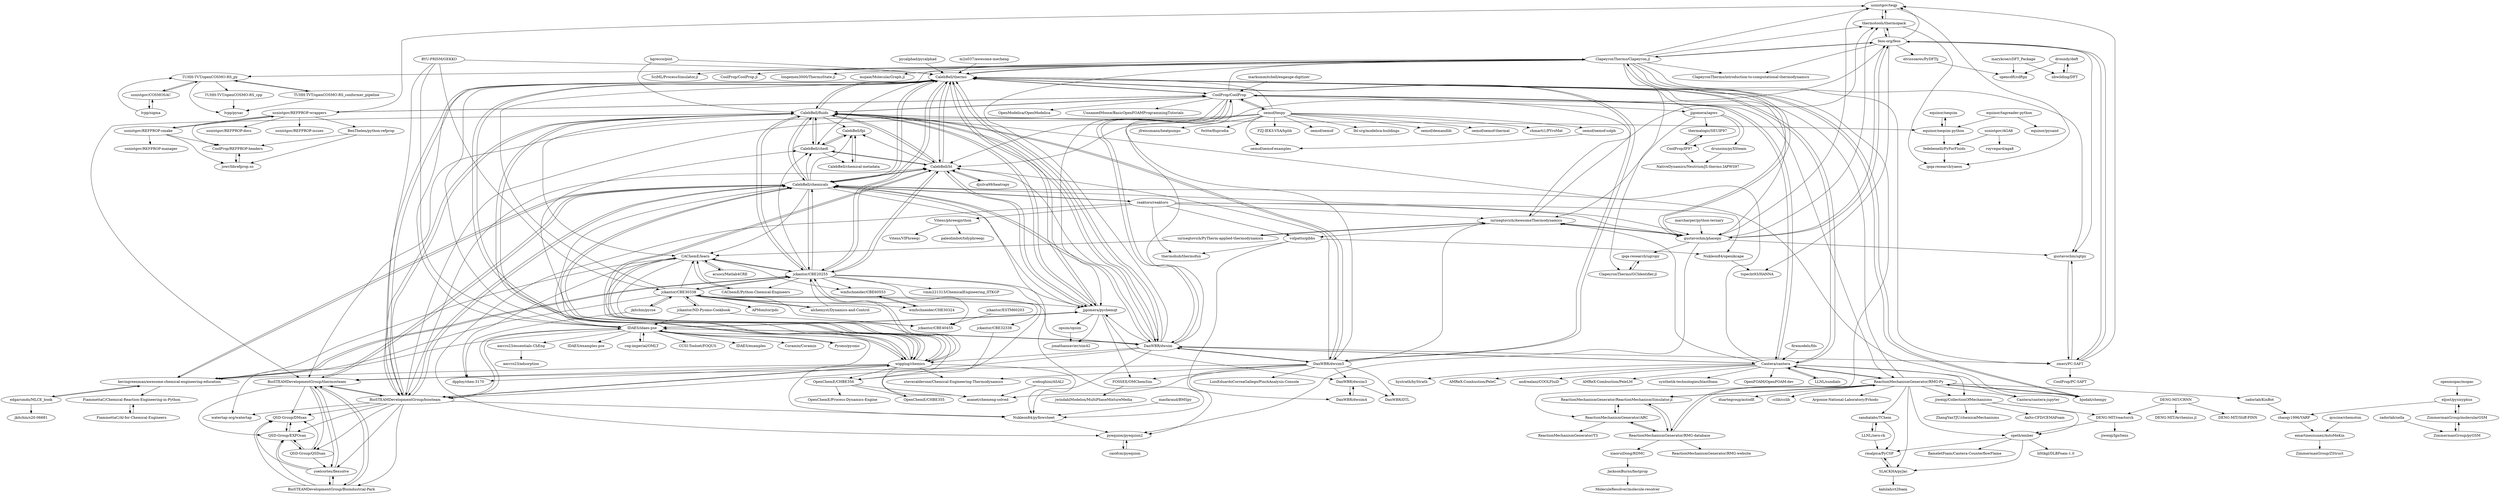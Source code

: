 digraph G {
"equinor/neqsim" -> "equinor/neqsim-python"
"equinor/neqsim-python" -> "equinor/neqsim"
"equinor/neqsim-python" -> "fedebenelli/PyForFluids"
"pycalphad/pycalphad" -> "CalebBell/thermo" ["e"=1]
"CoolProp/CoolProp" -> "CalebBell/thermo"
"CoolProp/CoolProp" -> "usnistgov/REFPROP-wrappers"
"CoolProp/CoolProp" -> "CalebBell/fluids"
"CoolProp/CoolProp" -> "oemof/tespy"
"CoolProp/CoolProp" -> "Cantera/cantera"
"CoolProp/CoolProp" -> "DanWBR/dwsim"
"CoolProp/CoolProp" -> "ClapeyronThermo/Clapeyron.jl"
"CoolProp/CoolProp" -> "jjgomera/iapws"
"CoolProp/CoolProp" -> "jjgomera/pychemqt"
"CoolProp/CoolProp" -> "CalebBell/ht"
"CoolProp/CoolProp" -> "iurisegtovich/AwesomeThermodynamics"
"CoolProp/CoolProp" -> "ReactionMechanismGenerator/RMG-Py"
"CoolProp/CoolProp" -> "DanWBR/dwsim5"
"CoolProp/CoolProp" -> "OpenModelica/OpenModelica" ["e"=1]
"CoolProp/CoolProp" -> "UnnamedMoose/BasicOpenFOAMProgrammingTutorials" ["e"=1]
"zadorlab/sella" -> "ZimmermanGroup/pyGSM"
"jckantor/CBE30338" -> "jckantor/CBE20255"
"jckantor/CBE30338" -> "CAChemE/learn"
"jckantor/CBE30338" -> "jckantor/CBE40455"
"jckantor/CBE30338" -> "jckantor/ND-Pyomo-Cookbook" ["e"=1]
"jckantor/CBE30338" -> "jckantor/CBE32338"
"jckantor/CBE30338" -> "jkitchin/pycse" ["e"=1]
"jckantor/CBE30338" -> "CalebBell/thermo"
"jckantor/CBE30338" -> "alchemyst/Dynamics-and-Control" ["e"=1]
"jckantor/CBE30338" -> "APMonitor/pdc" ["e"=1]
"jckantor/CBE30338" -> "jjgomera/pychemqt"
"jckantor/CBE30338" -> "wmfschneider/CHE30324"
"jckantor/CBE30338" -> "DanWBR/dwsim"
"jckantor/CBE30338" -> "kevingreenman/awesome-chemical-engineering-education"
"thermalogic/SEUIF97" -> "CoolProp/IF97"
"BYU-PRISM/GEKKO" -> "IDAES/idaes-pse" ["e"=1]
"BYU-PRISM/GEKKO" -> "CalebBell/thermo" ["e"=1]
"BYU-PRISM/GEKKO" -> "BioSTEAMDevelopmentGroup/biosteam" ["e"=1]
"BYU-PRISM/GEKKO" -> "jckantor/CBE30338" ["e"=1]
"jjgomera/iapws" -> "drunsinn/pyXSteam"
"jjgomera/iapws" -> "thermalogic/SEUIF97"
"jjgomera/iapws" -> "iurisegtovich/AwesomeThermodynamics"
"jjgomera/iapws" -> "CoolProp/IF97"
"jjgomera/iapws" -> "CalebBell/thermo"
"wigging/chemics" -> "CalebBell/chemicals"
"wigging/chemics" -> "CalebBell/ht"
"wigging/chemics" -> "CAChemE/learn"
"wigging/chemics" -> "CalebBell/fluids"
"wigging/chemics" -> "CalebBell/thermo"
"wigging/chemics" -> "jckantor/CBE20255"
"wigging/chemics" -> "CalebBell/chedl"
"wigging/chemics" -> "Nukleon84/pyflowsheet"
"wigging/chemics" -> "dpploy/chen-3170"
"wigging/chemics" -> "BioSTEAMDevelopmentGroup/biosteam"
"wigging/chemics" -> "kevingreenman/awesome-chemical-engineering-education"
"wigging/chemics" -> "stevecalderone/Chemical-Engineering-Thermodynamics"
"wigging/chemics" -> "OpenChemE/CHBE356"
"wigging/chemics" -> "asanet/chemeng-solved"
"wigging/chemics" -> "BioSTEAMDevelopmentGroup/thermosteam"
"jckantor/CBE20255" -> "CAChemE/learn"
"jckantor/CBE20255" -> "jckantor/CBE30338"
"jckantor/CBE20255" -> "kevingreenman/awesome-chemical-engineering-education"
"jckantor/CBE20255" -> "CalebBell/chemicals"
"jckantor/CBE20255" -> "wigging/chemics"
"jckantor/CBE20255" -> "CalebBell/thermo"
"jckantor/CBE20255" -> "CalebBell/chedl"
"jckantor/CBE20255" -> "wmfschneider/CBE60553"
"jckantor/CBE20255" -> "jckantor/CBE40455"
"jckantor/CBE20255" -> "CalebBell/fluids"
"jckantor/CBE20255" -> "CAChemE/Python-Chemical-Engineers"
"jckantor/CBE20255" -> "CalebBell/ht"
"jckantor/CBE20255" -> "jjgomera/pychemqt"
"jckantor/CBE20255" -> "vmm221313/ChemicalEngineering_IITKGP"
"jckantor/CBE20255" -> "OpenChemE/CHBE356"
"jckantor/ESTM60203" -> "jckantor/CBE40455" ["e"=1]
"jckantor/ND-Pyomo-Cookbook" -> "jckantor/CBE30338" ["e"=1]
"jckantor/ND-Pyomo-Cookbook" -> "IDAES/idaes-pse" ["e"=1]
"jckantor/ND-Pyomo-Cookbook" -> "jckantor/CBE40455" ["e"=1]
"LLNL/sundials" -> "Cantera/cantera" ["e"=1]
"nbwilding/DFT" -> "droundy/deft"
"oemof/tespy" -> "jfreissmann/heatpumps"
"oemof/tespy" -> "CoolProp/CoolProp"
"oemof/tespy" -> "fwitte/fluprodia"
"oemof/tespy" -> "oemof/oemof-solph" ["e"=1]
"oemof/tespy" -> "FZJ-IEK3-VSA/hplib" ["e"=1]
"oemof/tespy" -> "oemof/oemof-examples"
"oemof/tespy" -> "oemof/oemof" ["e"=1]
"oemof/tespy" -> "CalebBell/thermo"
"oemof/tespy" -> "BioSTEAMDevelopmentGroup/biosteam"
"oemof/tespy" -> "lbl-srg/modelica-buildings" ["e"=1]
"oemof/tespy" -> "oemof/demandlib" ["e"=1]
"oemof/tespy" -> "oemof/oemof-thermal"
"oemof/tespy" -> "CalebBell/ht"
"oemof/tespy" -> "BioSTEAMDevelopmentGroup/thermosteam"
"oemof/tespy" -> "chmarti1/PYroMat"
"IDAES/idaes-pse" -> "BioSTEAMDevelopmentGroup/biosteam"
"IDAES/idaes-pse" -> "IDAES/examples-pse"
"IDAES/idaes-pse" -> "DanWBR/dwsim"
"IDAES/idaes-pse" -> "watertap-org/watertap"
"IDAES/idaes-pse" -> "cog-imperial/OMLT" ["e"=1]
"IDAES/idaes-pse" -> "CCSI-Toolset/FOQUS"
"IDAES/idaes-pse" -> "jjgomera/pychemqt"
"IDAES/idaes-pse" -> "CalebBell/thermo"
"IDAES/idaes-pse" -> "IDAES/examples"
"IDAES/idaes-pse" -> "Coramin/Coramin" ["e"=1]
"IDAES/idaes-pse" -> "CalebBell/chemicals"
"IDAES/idaes-pse" -> "Nukleon84/pyflowsheet"
"IDAES/idaes-pse" -> "Pyomo/pyomo" ["e"=1]
"IDAES/idaes-pse" -> "ClapeyronThermo/Clapeyron.jl"
"IDAES/idaes-pse" -> "amvro23/essentials-ChEng"
"LLNL/zero-rk" -> "rmalpica/PyCSP"
"LLNL/zero-rk" -> "sandialabs/TChem"
"zadorlab/KinBot" -> "zhaoqy1996/YARP"
"zmeri/PC-SAFT" -> "gustavochm/sgtpy"
"zmeri/PC-SAFT" -> "feos-org/feos"
"zmeri/PC-SAFT" -> "CoolProp/PC-SAFT"
"zmeri/PC-SAFT" -> "usnistgov/teqp"
"BioSTEAMDevelopmentGroup/biosteam" -> "BioSTEAMDevelopmentGroup/thermosteam"
"BioSTEAMDevelopmentGroup/biosteam" -> "BioSTEAMDevelopmentGroup/Bioindustrial-Park"
"BioSTEAMDevelopmentGroup/biosteam" -> "CalebBell/chemicals"
"BioSTEAMDevelopmentGroup/biosteam" -> "yoelcortes/flexsolve"
"BioSTEAMDevelopmentGroup/biosteam" -> "IDAES/idaes-pse"
"BioSTEAMDevelopmentGroup/biosteam" -> "QSD-Group/QSDsan"
"BioSTEAMDevelopmentGroup/biosteam" -> "wigging/chemics"
"BioSTEAMDevelopmentGroup/biosteam" -> "Nukleon84/pyflowsheet"
"BioSTEAMDevelopmentGroup/biosteam" -> "CalebBell/fluids"
"BioSTEAMDevelopmentGroup/biosteam" -> "CalebBell/ht"
"BioSTEAMDevelopmentGroup/biosteam" -> "QSD-Group/EXPOsan"
"BioSTEAMDevelopmentGroup/biosteam" -> "CalebBell/thermo"
"BioSTEAMDevelopmentGroup/biosteam" -> "watertap-org/watertap"
"BioSTEAMDevelopmentGroup/biosteam" -> "QSD-Group/DMsan"
"openmopac/mopac" -> "eljost/pysisyphus" ["e"=1]
"OpenChemE/CHBE356" -> "OpenChemE/CHBE355"
"OpenChemE/CHBE356" -> "asanet/chemeng-solved"
"OpenChemE/CHBE356" -> "OpenChemE/Process-Dynamics-Engine"
"jiweiqi/CollectionOfMechanisms" -> "Aalto-CFD/CEMAFoam" ["e"=1]
"jiweiqi/CollectionOfMechanisms" -> "speth/ember"
"jiweiqi/CollectionOfMechanisms" -> "DENG-MIT/reactorch"
"jiweiqi/CollectionOfMechanisms" -> "ZhangYanTJU/chemicalMechanisms"
"FOSSEE/OMChemSim" -> "jwindahlModelon/MultiPhaseMixtureMedia" ["e"=1]
"gustavochm/phasepy" -> "usnistgov/teqp"
"gustavochm/phasepy" -> "gustavochm/sgtpy"
"gustavochm/phasepy" -> "feos-org/feos"
"gustavochm/phasepy" -> "ipqa-research/ugropy"
"gustavochm/phasepy" -> "iurisegtovich/AwesomeThermodynamics"
"gustavochm/phasepy" -> "thermotools/thermopack"
"gustavochm/phasepy" -> "pyequion/pyequion2"
"gustavochm/phasepy" -> "ClapeyronThermo/Clapeyron.jl"
"marykcoe/cDFT_Package" -> "opencdft/cdftpy"
"marykcoe/cDFT_Package" -> "nbwilding/DFT"
"volpatto/gibbs" -> "thermohub/thermofun"
"volpatto/gibbs" -> "Nukleon84/openikcape"
"volpatto/gibbs" -> "pyequion/pyequion2"
"drunsinn/pyXSteam" -> "NativeDynamics/NeutriumJS.thermo.IAPWS97"
"lvpp/sigma" -> "usnistgov/COSMOSAC"
"lvpp/sigma" -> "TUHH-TVT/openCOSMO-RS_py"
"ZimmermanGroup/pyGSM" -> "ZimmermanGroup/molecularGSM"
"ReactionMechanismGenerator/ReactionMechanismSimulator.jl" -> "ReactionMechanismGenerator/ARC"
"ReactionMechanismGenerator/ReactionMechanismSimulator.jl" -> "ReactionMechanismGenerator/RMG-database"
"jjgomera/pychemqt" -> "CalebBell/thermo"
"jjgomera/pychemqt" -> "DanWBR/dwsim3"
"jjgomera/pychemqt" -> "CalebBell/ht"
"jjgomera/pychemqt" -> "jonathanxavier/sim42"
"jjgomera/pychemqt" -> "opsim/opsim"
"jjgomera/pychemqt" -> "FOSSEE/OMChemSim"
"jjgomera/pychemqt" -> "CalebBell/fluids"
"jjgomera/pychemqt" -> "CalebBell/chemicals"
"jjgomera/pychemqt" -> "IDAES/idaes-pse"
"ReactionMechanismGenerator/ARC" -> "ReactionMechanismGenerator/T3"
"ReactionMechanismGenerator/ARC" -> "ReactionMechanismGenerator/RMG-database"
"ReactionMechanismGenerator/ARC" -> "ReactionMechanismGenerator/ReactionMechanismSimulator.jl"
"ReactionMechanismGenerator/RMG-database" -> "ReactionMechanismGenerator/ARC"
"ReactionMechanismGenerator/RMG-database" -> "ReactionMechanismGenerator/RMG-Py"
"ReactionMechanismGenerator/RMG-database" -> "ReactionMechanismGenerator/ReactionMechanismSimulator.jl"
"ReactionMechanismGenerator/RMG-database" -> "ReactionMechanismGenerator/RMG-website"
"ReactionMechanismGenerator/RMG-database" -> "xiaoruiDong/RDMC"
"srebughini/ASALI" -> "asanet/chemeng-solved"
"opsim/opsim" -> "jonathanxavier/sim42"
"SLACKHA/pyJac" -> "rmalpica/PyCSP"
"SLACKHA/pyJac" -> "kahilah/ct2foam" ["e"=1]
"markummitchell/engauge-digitizer" -> "CoolProp/CoolProp" ["e"=1]
"acuoci/Matlab4CRE" -> "CAChemE/learn"
"DanWBR/dwsim" -> "DanWBR/dwsim5"
"DanWBR/dwsim" -> "CalebBell/thermo"
"DanWBR/dwsim" -> "CalebBell/chemicals"
"DanWBR/dwsim" -> "IDAES/idaes-pse"
"DanWBR/dwsim" -> "CalebBell/fluids"
"DanWBR/dwsim" -> "CalebBell/ht"
"DanWBR/dwsim" -> "CoolProp/CoolProp"
"DanWBR/dwsim" -> "Nukleon84/pyflowsheet"
"DanWBR/dwsim" -> "BioSTEAMDevelopmentGroup/biosteam"
"DanWBR/dwsim" -> "wigging/chemics"
"DanWBR/dwsim" -> "feos-org/feos"
"DanWBR/dwsim" -> "jjgomera/pychemqt"
"DanWBR/dwsim" -> "zmeri/PC-SAFT"
"DanWBR/dwsim" -> "Cantera/cantera"
"DanWBR/dwsim" -> "ClapeyronThermo/Clapeyron.jl"
"DENG-MIT/reactorch" -> "speth/ember"
"DENG-MIT/reactorch" -> "jiweiqi/IgnSens"
"ClapeyronThermo/Clapeyron.jl" -> "usnistgov/teqp"
"ClapeyronThermo/Clapeyron.jl" -> "feos-org/feos"
"ClapeyronThermo/Clapeyron.jl" -> "zmeri/PC-SAFT"
"ClapeyronThermo/Clapeyron.jl" -> "gustavochm/phasepy"
"ClapeyronThermo/Clapeyron.jl" -> "thermotools/thermopack"
"ClapeyronThermo/Clapeyron.jl" -> "ClapeyronThermo/introduction-to-computational-thermodynamics"
"ClapeyronThermo/Clapeyron.jl" -> "SciML/ProcessSimulator.jl"
"ClapeyronThermo/Clapeyron.jl" -> "CalebBell/thermo"
"ClapeyronThermo/Clapeyron.jl" -> "gustavochm/sgtpy"
"ClapeyronThermo/Clapeyron.jl" -> "CoolProp/CoolProp.jl"
"ClapeyronThermo/Clapeyron.jl" -> "longemen3000/ThermoState.jl"
"ClapeyronThermo/Clapeyron.jl" -> "ReactionMechanismGenerator/ReactionMechanismSimulator.jl"
"ClapeyronThermo/Clapeyron.jl" -> "TUHH-TVT/openCOSMO-RS_py"
"ClapeyronThermo/Clapeyron.jl" -> "ClapeyronThermo/GCIdentifier.jl"
"ClapeyronThermo/Clapeyron.jl" -> "mojaie/MolecularGraph.jl" ["e"=1]
"CalebBell/chemicals" -> "CalebBell/fluids"
"CalebBell/chemicals" -> "CalebBell/ht"
"CalebBell/chemicals" -> "CalebBell/thermo"
"CalebBell/chemicals" -> "BioSTEAMDevelopmentGroup/thermosteam"
"CalebBell/chemicals" -> "BioSTEAMDevelopmentGroup/biosteam"
"CalebBell/chemicals" -> "CalebBell/chedl"
"CalebBell/chemicals" -> "wigging/chemics"
"CalebBell/chemicals" -> "jckantor/CBE20255"
"CalebBell/chemicals" -> "kevingreenman/awesome-chemical-engineering-education"
"CalebBell/chemicals" -> "CalebBell/fpi"
"CalebBell/chemicals" -> "DanWBR/dwsim"
"CalebBell/chemicals" -> "gustavochm/phasepy"
"CalebBell/chemicals" -> "Nukleon84/pyflowsheet"
"CalebBell/chemicals" -> "CAChemE/learn"
"CalebBell/chemicals" -> "reaktoro/reaktoro"
"caiofcm/pyequion" -> "pyequion/pyequion2"
"elvissoares/PyDFTlj" -> "opencdft/cdftpy"
"BioSTEAMDevelopmentGroup/thermosteam" -> "BioSTEAMDevelopmentGroup/Bioindustrial-Park"
"BioSTEAMDevelopmentGroup/thermosteam" -> "yoelcortes/flexsolve"
"BioSTEAMDevelopmentGroup/thermosteam" -> "BioSTEAMDevelopmentGroup/biosteam"
"BioSTEAMDevelopmentGroup/thermosteam" -> "QSD-Group/QSDsan"
"BioSTEAMDevelopmentGroup/thermosteam" -> "QSD-Group/EXPOsan"
"BioSTEAMDevelopmentGroup/thermosteam" -> "QSD-Group/DMsan"
"BioSTEAMDevelopmentGroup/thermosteam" -> "CalebBell/chemicals"
"usnistgov/COSMOSAC" -> "TUHH-TVT/openCOSMO-RS_py"
"usnistgov/COSMOSAC" -> "lvpp/sigma"
"CoolProp/REFPROP-headers" -> "jowr/librefprop.so"
"equinor/tagreader-python" -> "equinor/pysand"
"equinor/tagreader-python" -> "equinor/neqsim-python"
"gustavochm/sgtpy" -> "zmeri/PC-SAFT"
"BioSTEAMDevelopmentGroup/Bioindustrial-Park" -> "yoelcortes/flexsolve"
"BioSTEAMDevelopmentGroup/Bioindustrial-Park" -> "BioSTEAMDevelopmentGroup/thermosteam"
"BioSTEAMDevelopmentGroup/Bioindustrial-Park" -> "QSD-Group/DMsan"
"BioSTEAMDevelopmentGroup/Bioindustrial-Park" -> "QSD-Group/EXPOsan"
"jckantor/CBE32338" -> "OpenChemE/CHBE355"
"QSD-Group/QSDsan" -> "QSD-Group/EXPOsan"
"QSD-Group/QSDsan" -> "QSD-Group/DMsan"
"QSD-Group/QSDsan" -> "yoelcortes/flexsolve"
"yoelcortes/flexsolve" -> "QSD-Group/DMsan"
"yoelcortes/flexsolve" -> "QSD-Group/EXPOsan"
"yoelcortes/flexsolve" -> "BioSTEAMDevelopmentGroup/Bioindustrial-Park"
"yoelcortes/flexsolve" -> "BioSTEAMDevelopmentGroup/thermosteam"
"Nukleon84/openikcape" -> "tspecht93/HANNA"
"Cantera/cantera" -> "ReactionMechanismGenerator/RMG-Py"
"Cantera/cantera" -> "CalebBell/thermo"
"Cantera/cantera" -> "Cantera/cantera-jupyter"
"Cantera/cantera" -> "CoolProp/CoolProp"
"Cantera/cantera" -> "hystrath/hyStrath" ["e"=1]
"Cantera/cantera" -> "jiweiqi/CollectionOfMechanisms"
"Cantera/cantera" -> "AMReX-Combustion/PeleC" ["e"=1]
"Cantera/cantera" -> "andrealani/COOLFluiD" ["e"=1]
"Cantera/cantera" -> "AMReX-Combustion/PeleLM" ["e"=1]
"Cantera/cantera" -> "DanWBR/dwsim"
"Cantera/cantera" -> "CalebBell/fluids"
"Cantera/cantera" -> "LLNL/sundials" ["e"=1]
"Cantera/cantera" -> "synthetik-technologies/blastfoam" ["e"=1]
"Cantera/cantera" -> "iurisegtovich/AwesomeThermodynamics"
"Cantera/cantera" -> "OpenFOAM/OpenFOAM-dev" ["e"=1]
"firemodels/fds" -> "Cantera/cantera" ["e"=1]
"bjodah/chempy" -> "CalebBell/thermo" ["e"=1]
"bjodah/chempy" -> "ReactionMechanismGenerator/RMG-Py" ["e"=1]
"bjodah/chempy" -> "CalebBell/chemicals" ["e"=1]
"CAChemE/learn" -> "jckantor/CBE20255"
"CAChemE/learn" -> "CAChemE/Python-Chemical-Engineers"
"CAChemE/learn" -> "OpenChemE/CHBE356"
"CAChemE/learn" -> "wigging/chemics"
"CAChemE/learn" -> "acuoci/Matlab4CRE"
"CAChemE/learn" -> "dpploy/chen-3170"
"CAChemE/learn" -> "wmfschneider/CBE60553"
"cog-imperial/OMLT" -> "IDAES/idaes-pse" ["e"=1]
"sandialabs/TChem" -> "LLNL/zero-rk"
"sandialabs/TChem" -> "rmalpica/PyCSP"
"ReactionMechanismGenerator/RMG-Py" -> "ReactionMechanismGenerator/RMG-database"
"ReactionMechanismGenerator/RMG-Py" -> "ReactionMechanismGenerator/ARC"
"ReactionMechanismGenerator/RMG-Py" -> "Cantera/cantera"
"ReactionMechanismGenerator/RMG-Py" -> "ReactionMechanismGenerator/ReactionMechanismSimulator.jl"
"ReactionMechanismGenerator/RMG-Py" -> "duartegroup/autodE" ["e"=1]
"ReactionMechanismGenerator/RMG-Py" -> "cclib/cclib" ["e"=1]
"ReactionMechanismGenerator/RMG-Py" -> "Cantera/cantera-jupyter"
"ReactionMechanismGenerator/RMG-Py" -> "zadorlab/KinBot"
"ReactionMechanismGenerator/RMG-Py" -> "speth/ember"
"ReactionMechanismGenerator/RMG-Py" -> "jiweiqi/CollectionOfMechanisms"
"ReactionMechanismGenerator/RMG-Py" -> "bjodah/chempy" ["e"=1]
"ReactionMechanismGenerator/RMG-Py" -> "CalebBell/thermo"
"ReactionMechanismGenerator/RMG-Py" -> "Argonne-National-Laboratory/Frhodo"
"ReactionMechanismGenerator/RMG-Py" -> "SLACKHA/pyJac"
"ReactionMechanismGenerator/RMG-Py" -> "sandialabs/TChem"
"zhaoqy1996/YARP" -> "emartineznunez/AutoMeKin"
"usnistgov/REFPROP-wrappers" -> "usnistgov/REFPROP-cmake"
"usnistgov/REFPROP-wrappers" -> "CoolProp/CoolProp"
"usnistgov/REFPROP-wrappers" -> "BenThelen/python-refprop"
"usnistgov/REFPROP-wrappers" -> "usnistgov/REFPROP-docs"
"usnistgov/REFPROP-wrappers" -> "usnistgov/REFPROP-issues"
"usnistgov/REFPROP-wrappers" -> "CoolProp/REFPROP-headers"
"usnistgov/REFPROP-wrappers" -> "usnistgov/teqp"
"usnistgov/teqp" -> "thermotools/thermopack"
"usnistgov/teqp" -> "ipqa-research/yaeos"
"DENG-MIT/CRNN" -> "DENG-MIT/Arrhenius.jl" ["e"=1]
"DENG-MIT/CRNN" -> "DENG-MIT/reactorch"
"DENG-MIT/CRNN" -> "DENG-MIT/Stiff-PINN"
"Nukleon84/pyflowsheet" -> "pyequion/pyequion2"
"CoolProp/IF97" -> "thermalogic/SEUIF97"
"CoolProp/IF97" -> "NativeDynamics/NeutriumJS.thermo.IAPWS97"
"xiaoruiDong/RDMC" -> "JacksonBurns/fastprop"
"QSD-Group/EXPOsan" -> "QSD-Group/DMsan"
"QSD-Group/EXPOsan" -> "QSD-Group/QSDsan"
"rmalpica/PyCSP" -> "SLACKHA/pyJac"
"fedebenelli/PyForFluids" -> "ipqa-research/yaeos"
"QSD-Group/DMsan" -> "QSD-Group/EXPOsan"
"oemof/oemof-solph" -> "oemof/oemof-examples" ["e"=1]
"CalebBell/fluids" -> "CalebBell/ht"
"CalebBell/fluids" -> "CalebBell/thermo"
"CalebBell/fluids" -> "CalebBell/chemicals"
"CalebBell/fluids" -> "CalebBell/chedl"
"CalebBell/fluids" -> "wigging/chemics"
"CalebBell/fluids" -> "CalebBell/fpi"
"CalebBell/fluids" -> "jckantor/CBE20255"
"CalebBell/fluids" -> "DanWBR/dwsim"
"CalebBell/fluids" -> "CoolProp/CoolProp"
"CalebBell/fluids" -> "jjgomera/pychemqt"
"CalebBell/fluids" -> "BioSTEAMDevelopmentGroup/biosteam"
"CalebBell/fluids" -> "DanWBR/dwsim5"
"CalebBell/fluids" -> "equinor/neqsim-python"
"CalebBell/fluids" -> "CAChemE/learn"
"CalebBell/fluids" -> "BioSTEAMDevelopmentGroup/thermosteam"
"alchemyst/Dynamics-and-Control" -> "jckantor/CBE30338" ["e"=1]
"alchemyst/Dynamics-and-Control" -> "jckantor/CBE20255" ["e"=1]
"CalebBell/ht" -> "CalebBell/fluids"
"CalebBell/ht" -> "CalebBell/thermo"
"CalebBell/ht" -> "CalebBell/chedl"
"CalebBell/ht" -> "CalebBell/chemicals"
"CalebBell/ht" -> "wigging/chemics"
"CalebBell/ht" -> "djsilva99/heatrapy"
"CalebBell/ht" -> "CalebBell/fpi"
"CalebBell/ht" -> "jjgomera/pychemqt"
"CalebBell/ht" -> "jckantor/CBE20255"
"CAChemE/Python-Chemical-Engineers" -> "CAChemE/learn"
"TUHH-TVT/openCOSMO-RS_py" -> "TUHH-TVT/openCOSMO-RS_conformer_pipeline"
"TUHH-TVT/openCOSMO-RS_py" -> "lvpp/pysac"
"TUHH-TVT/openCOSMO-RS_py" -> "usnistgov/COSMOSAC"
"TUHH-TVT/openCOSMO-RS_py" -> "TUHH-TVT/openCOSMO-RS_cpp"
"feos-org/feos" -> "thermotools/thermopack"
"feos-org/feos" -> "zmeri/PC-SAFT"
"feos-org/feos" -> "usnistgov/teqp"
"feos-org/feos" -> "ClapeyronThermo/Clapeyron.jl"
"feos-org/feos" -> "gustavochm/sgtpy"
"feos-org/feos" -> "elvissoares/PyDFTlj"
"feos-org/feos" -> "gustavochm/phasepy"
"feos-org/feos" -> "ClapeyronThermo/introduction-to-computational-thermodynamics"
"feos-org/feos" -> "tspecht93/HANNA"
"qcscine/chemoton" -> "emartineznunez/AutoMeKin"
"TUHH-TVT/openCOSMO-RS_conformer_pipeline" -> "lvpp/pysac"
"TUHH-TVT/openCOSMO-RS_conformer_pipeline" -> "TUHH-TVT/openCOSMO-RS_py"
"pyequion/pyequion2" -> "caiofcm/pyequion"
"masfaraud/BMSpy" -> "Nukleon84/pyflowsheet" ["e"=1]
"emartineznunez/AutoMeKin" -> "ZimmermanGroup/ZStruct"
"wmfschneider/CBE60553" -> "wmfschneider/CHE30324"
"TUHH-TVT/openCOSMO-RS_cpp" -> "lvpp/pysac"
"Pyomo/pyomo" -> "IDAES/idaes-pse" ["e"=1]
"hgrecco/pint" -> "CalebBell/thermo" ["e"=1]
"hgrecco/pint" -> "CalebBell/fluids" ["e"=1]
"marcharper/python-ternary" -> "gustavochm/phasepy" ["e"=1]
"CalebBell/chedl" -> "CalebBell/fpi"
"CalebBell/chedl" -> "CalebBell/chemical-metadata"
"CalebBell/chedl" -> "CalebBell/ht"
"CalebBell/chedl" -> "CalebBell/fluids"
"CalebBell/fpi" -> "CalebBell/chemical-metadata"
"CalebBell/fpi" -> "CalebBell/chedl"
"DanWBR/dwsim4" -> "DanWBR/dwsim3"
"usnistgov/REFPROP-cmake" -> "usnistgov/REFPROP-wrappers"
"usnistgov/REFPROP-cmake" -> "usnistgov/REFPROP-manager"
"usnistgov/REFPROP-cmake" -> "jowr/librefprop.so"
"usnistgov/REFPROP-cmake" -> "CoolProp/REFPROP-headers"
"speth/ember" -> "rmalpica/PyCSP"
"speth/ember" -> "blttkgl/DLBFoam-1.0" ["e"=1]
"speth/ember" -> "SLACKHA/pyJac"
"speth/ember" -> "flameletFoam/Cantera-CounterflowFlame"
"FiammettaC/Chemical-Reaction-Engineering-in-Python" -> "FiammettaC/AI-for-Chemical-Engineers"
"amvro23/essentials-ChEng" -> "amvro23/adsorption"
"thermotools/thermopack" -> "usnistgov/teqp"
"thermotools/thermopack" -> "ipqa-research/yaeos"
"thermotools/thermopack" -> "feos-org/feos"
"ClapeyronThermo/GCIdentifier.jl" -> "ipqa-research/ugropy"
"edgarsmdn/MLCE_book" -> "kevingreenman/awesome-chemical-engineering-education"
"edgarsmdn/MLCE_book" -> "jkitchin/s20-06681"
"m2n037/awesome-mecheng" -> "CalebBell/thermo" ["e"=1]
"droundy/deft" -> "nbwilding/DFT"
"droundy/deft" -> "opencdft/cdftpy"
"CalebBell/thermo" -> "CalebBell/fluids"
"CalebBell/thermo" -> "CalebBell/ht"
"CalebBell/thermo" -> "CalebBell/chemicals"
"CalebBell/thermo" -> "CoolProp/CoolProp"
"CalebBell/thermo" -> "Cantera/cantera"
"CalebBell/thermo" -> "wigging/chemics"
"CalebBell/thermo" -> "bjodah/chempy" ["e"=1]
"CalebBell/thermo" -> "CalebBell/chedl"
"CalebBell/thermo" -> "jckantor/CBE20255"
"CalebBell/thermo" -> "ClapeyronThermo/Clapeyron.jl"
"CalebBell/thermo" -> "DanWBR/dwsim"
"CalebBell/thermo" -> "DanWBR/dwsim5"
"CalebBell/thermo" -> "jjgomera/pychemqt"
"CalebBell/thermo" -> "gustavochm/phasepy"
"CalebBell/thermo" -> "BioSTEAMDevelopmentGroup/biosteam"
"kevingreenman/awesome-chemical-engineering-education" -> "edgarsmdn/MLCE_book"
"kevingreenman/awesome-chemical-engineering-education" -> "jckantor/CBE20255"
"kevingreenman/awesome-chemical-engineering-education" -> "CalebBell/chemicals"
"kevingreenman/awesome-chemical-engineering-education" -> "FiammettaC/Chemical-Reaction-Engineering-in-Python"
"kevingreenman/awesome-chemical-engineering-education" -> "CAChemE/learn"
"iurisegtovich/PyTherm-applied-thermodynamics" -> "iurisegtovich/AwesomeThermodynamics"
"iurisegtovich/PyTherm-applied-thermodynamics" -> "CAChemE/learn"
"iurisegtovich/AwesomeThermodynamics" -> "iurisegtovich/PyTherm-applied-thermodynamics"
"iurisegtovich/AwesomeThermodynamics" -> "volpatto/gibbs"
"iurisegtovich/AwesomeThermodynamics" -> "gustavochm/phasepy"
"iurisegtovich/AwesomeThermodynamics" -> "thermotools/thermopack"
"Vitens/phreeqpython" -> "Vitens/VIPhreeqc"
"Vitens/phreeqpython" -> "paleolimbot/tidyphreeqc"
"DanWBR/dwsim3" -> "DanWBR/dwsim4"
"DanWBR/dwsim3" -> "DanWBR/DTL"
"FiammettaC/AI-for-Chemical-Engineers" -> "FiammettaC/Chemical-Reaction-Engineering-in-Python"
"jowr/librefprop.so" -> "CoolProp/REFPROP-headers"
"ZimmermanGroup/molecularGSM" -> "eljost/pysisyphus"
"ZimmermanGroup/molecularGSM" -> "ZimmermanGroup/pyGSM"
"ipqa-research/ugropy" -> "ClapeyronThermo/GCIdentifier.jl"
"wmfschneider/CHE30324" -> "wmfschneider/CBE60553"
"JacksonBurns/fastprop" -> "MoleculeResolver/molecule-resolver"
"reaktoro/reaktoro" -> "thermohub/thermofun"
"reaktoro/reaktoro" -> "Vitens/phreeqpython"
"reaktoro/reaktoro" -> "volpatto/gibbs"
"reaktoro/reaktoro" -> "iurisegtovich/AwesomeThermodynamics"
"reaktoro/reaktoro" -> "pyequion/pyequion2"
"reaktoro/reaktoro" -> "gustavochm/phasepy"
"reaktoro/reaktoro" -> "CalebBell/chemicals"
"reaktoro/reaktoro" -> "Nukleon84/openikcape"
"jkitchin/pycse" -> "jckantor/CBE30338" ["e"=1]
"jkitchin/pycse" -> "dpploy/chen-3170" ["e"=1]
"usnistgov/AGA8" -> "royvegard/aga8"
"usnistgov/AGA8" -> "fedebenelli/PyForFluids"
"CalebBell/chemical-metadata" -> "CalebBell/fpi"
"eljost/pysisyphus" -> "ZimmermanGroup/molecularGSM"
"eljost/pysisyphus" -> "zhaoqy1996/YARP"
"DanWBR/dwsim5" -> "DanWBR/dwsim4"
"DanWBR/dwsim5" -> "DanWBR/dwsim"
"DanWBR/dwsim5" -> "CalebBell/thermo"
"DanWBR/dwsim5" -> "FOSSEE/OMChemSim"
"DanWBR/dwsim5" -> "BioSTEAMDevelopmentGroup/thermosteam"
"DanWBR/dwsim5" -> "DanWBR/DTL"
"DanWBR/dwsim5" -> "DanWBR/dwsim3"
"DanWBR/dwsim5" -> "asanet/chemeng-solved"
"DanWBR/dwsim5" -> "CalebBell/fluids"
"DanWBR/dwsim5" -> "iurisegtovich/AwesomeThermodynamics"
"DanWBR/dwsim5" -> "stevecalderone/Chemical-Engineering-Thermodynamics"
"DanWBR/dwsim5" -> "CalebBell/ht"
"DanWBR/dwsim5" -> "LuisEduardoCorreaGallego/PinchAnalysis-Console"
"djsilva99/heatrapy" -> "CalebBell/ht"
"BenThelen/python-refprop" -> "CoolProp/REFPROP-headers"
"BenThelen/python-refprop" -> "jowr/librefprop.so"
"equinor/neqsim" ["l"="51.192,25.711"]
"equinor/neqsim-python" ["l"="51.216,25.7"]
"fedebenelli/PyForFluids" ["l"="51.2,25.665"]
"pycalphad/pycalphad" ["l"="21.867,13.076", "c"=344]
"CalebBell/thermo" ["l"="51.332,25.655"]
"CoolProp/CoolProp" ["l"="51.343,25.627"]
"usnistgov/REFPROP-wrappers" ["l"="51.368,25.551"]
"CalebBell/fluids" ["l"="51.315,25.666"]
"oemof/tespy" ["l"="51.258,25.631"]
"Cantera/cantera" ["l"="51.38,25.654"]
"DanWBR/dwsim" ["l"="51.314,25.642"]
"ClapeyronThermo/Clapeyron.jl" ["l"="51.324,25.59"]
"jjgomera/iapws" ["l"="51.38,25.595"]
"jjgomera/pychemqt" ["l"="51.334,25.678"]
"CalebBell/ht" ["l"="51.298,25.668"]
"iurisegtovich/AwesomeThermodynamics" ["l"="51.314,25.61"]
"ReactionMechanismGenerator/RMG-Py" ["l"="51.437,25.648"]
"DanWBR/dwsim5" ["l"="51.322,25.687"]
"OpenModelica/OpenModelica" ["l"="-12.351,18.546", "c"=800]
"UnnamedMoose/BasicOpenFOAMProgrammingTutorials" ["l"="63.479,-2.731", "c"=1090]
"zadorlab/sella" ["l"="51.723,25.663"]
"ZimmermanGroup/pyGSM" ["l"="51.694,25.659"]
"jckantor/CBE30338" ["l"="51.355,25.654"]
"jckantor/CBE20255" ["l"="51.328,25.643"]
"CAChemE/learn" ["l"="51.322,25.628"]
"jckantor/CBE40455" ["l"="51.369,25.638"]
"jckantor/ND-Pyomo-Cookbook" ["l"="50.873,25.948", "c"=743]
"jckantor/CBE32338" ["l"="51.38,25.678"]
"jkitchin/pycse" ["l"="21.69,13.144", "c"=344]
"alchemyst/Dynamics-and-Control" ["l"="62.489,34.901", "c"=405]
"APMonitor/pdc" ["l"="61.271,15.21", "c"=480]
"wmfschneider/CHE30324" ["l"="51.386,25.631"]
"kevingreenman/awesome-chemical-engineering-education" ["l"="51.28,25.637"]
"thermalogic/SEUIF97" ["l"="51.414,25.581"]
"CoolProp/IF97" ["l"="51.428,25.57"]
"BYU-PRISM/GEKKO" ["l"="61.353,15.032", "c"=480]
"IDAES/idaes-pse" ["l"="51.294,25.688"]
"BioSTEAMDevelopmentGroup/biosteam" ["l"="51.278,25.669"]
"drunsinn/pyXSteam" ["l"="51.411,25.559"]
"wigging/chemics" ["l"="51.305,25.656"]
"CalebBell/chemicals" ["l"="51.294,25.647"]
"CalebBell/chedl" ["l"="51.307,25.679"]
"Nukleon84/pyflowsheet" ["l"="51.27,25.65"]
"dpploy/chen-3170" ["l"="51.295,25.624"]
"stevecalderone/Chemical-Engineering-Thermodynamics" ["l"="51.311,25.705"]
"OpenChemE/CHBE356" ["l"="51.352,25.674"]
"asanet/chemeng-solved" ["l"="51.345,25.697"]
"BioSTEAMDevelopmentGroup/thermosteam" ["l"="51.265,25.666"]
"wmfschneider/CBE60553" ["l"="51.363,25.627"]
"CAChemE/Python-Chemical-Engineers" ["l"="51.335,25.608"]
"vmm221313/ChemicalEngineering_IITKGP" ["l"="51.376,25.615"]
"jckantor/ESTM60203" ["l"="50.839,25.871", "c"=743]
"LLNL/sundials" ["l"="63.101,-1.474", "c"=175]
"nbwilding/DFT" ["l"="51.312,25.422"]
"droundy/deft" ["l"="51.319,25.437"]
"jfreissmann/heatpumps" ["l"="51.231,25.61"]
"fwitte/fluprodia" ["l"="51.226,25.623"]
"oemof/oemof-solph" ["l"="-11.217,17.643", "c"=440]
"FZJ-IEK3-VSA/hplib" ["l"="-11.085,17.659", "c"=440]
"oemof/oemof-examples" ["l"="51.214,25.604"]
"oemof/oemof" ["l"="-11.204,17.663", "c"=440]
"lbl-srg/modelica-buildings" ["l"="-12.255,18.548", "c"=800]
"oemof/demandlib" ["l"="-11.21,17.681", "c"=440]
"oemof/oemof-thermal" ["l"="51.213,25.629"]
"chmarti1/PYroMat" ["l"="51.196,25.613"]
"IDAES/examples-pse" ["l"="51.291,25.725"]
"watertap-org/watertap" ["l"="51.257,25.709"]
"cog-imperial/OMLT" ["l"="50.835,25.992", "c"=743]
"CCSI-Toolset/FOQUS" ["l"="51.263,25.73"]
"IDAES/examples" ["l"="51.278,25.719"]
"Coramin/Coramin" ["l"="50.849,26.029", "c"=743]
"Pyomo/pyomo" ["l"="50.941,25.899", "c"=743]
"amvro23/essentials-ChEng" ["l"="51.28,25.747"]
"LLNL/zero-rk" ["l"="51.514,25.665"]
"rmalpica/PyCSP" ["l"="51.495,25.675"]
"sandialabs/TChem" ["l"="51.492,25.656"]
"zadorlab/KinBot" ["l"="51.525,25.641"]
"zhaoqy1996/YARP" ["l"="51.592,25.64"]
"zmeri/PC-SAFT" ["l"="51.325,25.576"]
"gustavochm/sgtpy" ["l"="51.318,25.563"]
"feos-org/feos" ["l"="51.302,25.568"]
"CoolProp/PC-SAFT" ["l"="51.338,25.547"]
"usnistgov/teqp" ["l"="51.308,25.579"]
"BioSTEAMDevelopmentGroup/Bioindustrial-Park" ["l"="51.241,25.666"]
"yoelcortes/flexsolve" ["l"="51.254,25.68"]
"QSD-Group/QSDsan" ["l"="51.246,25.691"]
"QSD-Group/EXPOsan" ["l"="51.24,25.679"]
"QSD-Group/DMsan" ["l"="51.251,25.673"]
"openmopac/mopac" ["l"="22.634,13.442", "c"=488]
"eljost/pysisyphus" ["l"="51.64,25.651"]
"OpenChemE/CHBE355" ["l"="51.375,25.692"]
"OpenChemE/Process-Dynamics-Engine" ["l"="51.387,25.701"]
"jiweiqi/CollectionOfMechanisms" ["l"="51.447,25.689"]
"Aalto-CFD/CEMAFoam" ["l"="63.344,-2.717", "c"=1090]
"speth/ember" ["l"="51.475,25.688"]
"DENG-MIT/reactorch" ["l"="51.488,25.719"]
"ZhangYanTJU/chemicalMechanisms" ["l"="51.457,25.717"]
"FOSSEE/OMChemSim" ["l"="51.342,25.71"]
"jwindahlModelon/MultiPhaseMixtureMedia" ["l"="-12.44,18.643", "c"=800]
"gustavochm/phasepy" ["l"="51.298,25.595"]
"ipqa-research/ugropy" ["l"="51.281,25.56"]
"thermotools/thermopack" ["l"="51.288,25.583"]
"pyequion/pyequion2" ["l"="51.248,25.597"]
"marykcoe/cDFT_Package" ["l"="51.301,25.439"]
"opencdft/cdftpy" ["l"="51.311,25.464"]
"volpatto/gibbs" ["l"="51.263,25.576"]
"thermohub/thermofun" ["l"="51.24,25.568"]
"Nukleon84/openikcape" ["l"="51.256,25.558"]
"NativeDynamics/NeutriumJS.thermo.IAPWS97" ["l"="51.438,25.549"]
"lvpp/sigma" ["l"="51.251,25.476"]
"usnistgov/COSMOSAC" ["l"="51.254,25.492"]
"TUHH-TVT/openCOSMO-RS_py" ["l"="51.277,25.505"]
"ZimmermanGroup/molecularGSM" ["l"="51.668,25.656"]
"ReactionMechanismGenerator/ReactionMechanismSimulator.jl" ["l"="51.424,25.614"]
"ReactionMechanismGenerator/ARC" ["l"="51.447,25.624"]
"ReactionMechanismGenerator/RMG-database" ["l"="51.458,25.614"]
"DanWBR/dwsim3" ["l"="51.326,25.719"]
"jonathanxavier/sim42" ["l"="51.368,25.707"]
"opsim/opsim" ["l"="51.36,25.719"]
"ReactionMechanismGenerator/T3" ["l"="51.478,25.619"]
"ReactionMechanismGenerator/RMG-website" ["l"="51.478,25.597"]
"xiaoruiDong/RDMC" ["l"="51.498,25.594"]
"srebughini/ASALI" ["l"="51.369,25.74"]
"SLACKHA/pyJac" ["l"="51.474,25.669"]
"kahilah/ct2foam" ["l"="63.347,-2.685", "c"=1090]
"markummitchell/engauge-digitizer" ["l"="-34.206,16.959", "c"=652]
"acuoci/Matlab4CRE" ["l"="51.352,25.602"]
"jiweiqi/IgnSens" ["l"="51.506,25.732"]
"ClapeyronThermo/introduction-to-computational-thermodynamics" ["l"="51.312,25.55"]
"SciML/ProcessSimulator.jl" ["l"="51.353,25.573"]
"CoolProp/CoolProp.jl" ["l"="51.326,25.541"]
"longemen3000/ThermoState.jl" ["l"="51.342,25.562"]
"ClapeyronThermo/GCIdentifier.jl" ["l"="51.297,25.553"]
"mojaie/MolecularGraph.jl" ["l"="22.086,17.732", "c"=863]
"CalebBell/fpi" ["l"="51.284,25.682"]
"reaktoro/reaktoro" ["l"="51.264,25.592"]
"caiofcm/pyequion" ["l"="51.226,25.585"]
"elvissoares/PyDFTlj" ["l"="51.307,25.51"]
"CoolProp/REFPROP-headers" ["l"="51.379,25.517"]
"jowr/librefprop.so" ["l"="51.387,25.5"]
"equinor/tagreader-python" ["l"="51.183,25.733"]
"equinor/pysand" ["l"="51.165,25.747"]
"tspecht93/HANNA" ["l"="51.274,25.545"]
"Cantera/cantera-jupyter" ["l"="51.42,25.67"]
"hystrath/hyStrath" ["l"="63.247,-1.628", "c"=175]
"AMReX-Combustion/PeleC" ["l"="63.223,-1.583", "c"=175]
"andrealani/COOLFluiD" ["l"="63.229,-1.57", "c"=175]
"AMReX-Combustion/PeleLM" ["l"="63.235,-1.647", "c"=175]
"synthetik-technologies/blastfoam" ["l"="63.432,-2.738", "c"=1090]
"OpenFOAM/OpenFOAM-dev" ["l"="63.497,-2.768", "c"=1090]
"firemodels/fds" ["l"="34.622,2.445", "c"=308]
"bjodah/chempy" ["l"="23.589,13.679", "c"=209]
"duartegroup/autodE" ["l"="22.646,13.34", "c"=488]
"cclib/cclib" ["l"="22.609,13.365", "c"=488]
"Argonne-National-Laboratory/Frhodo" ["l"="51.47,25.643"]
"emartineznunez/AutoMeKin" ["l"="51.617,25.62"]
"usnistgov/REFPROP-cmake" ["l"="51.392,25.523"]
"BenThelen/python-refprop" ["l"="51.368,25.509"]
"usnistgov/REFPROP-docs" ["l"="51.36,25.526"]
"usnistgov/REFPROP-issues" ["l"="51.394,25.539"]
"ipqa-research/yaeos" ["l"="51.254,25.609"]
"DENG-MIT/CRNN" ["l"="51.518,25.751"]
"DENG-MIT/Arrhenius.jl" ["l"="-54.531,-13.637", "c"=219]
"DENG-MIT/Stiff-PINN" ["l"="51.538,25.771"]
"JacksonBurns/fastprop" ["l"="51.523,25.577"]
"djsilva99/heatrapy" ["l"="51.27,25.697"]
"TUHH-TVT/openCOSMO-RS_conformer_pipeline" ["l"="51.274,25.487"]
"lvpp/pysac" ["l"="51.29,25.485"]
"TUHH-TVT/openCOSMO-RS_cpp" ["l"="51.277,25.476"]
"qcscine/chemoton" ["l"="51.641,25.61"]
"masfaraud/BMSpy" ["l"="62.443,34.877", "c"=405]
"ZimmermanGroup/ZStruct" ["l"="51.62,25.601"]
"hgrecco/pint" ["l"="43.751,23.842", "c"=95]
"marcharper/python-ternary" ["l"="22.042,14.541", "c"=267]
"CalebBell/chemical-metadata" ["l"="51.287,25.705"]
"DanWBR/dwsim4" ["l"="51.324,25.737"]
"usnistgov/REFPROP-manager" ["l"="51.411,25.504"]
"blttkgl/DLBFoam-1.0" ["l"="63.415,-2.67", "c"=1090]
"flameletFoam/Cantera-CounterflowFlame" ["l"="51.502,25.7"]
"FiammettaC/Chemical-Reaction-Engineering-in-Python" ["l"="51.205,25.648"]
"FiammettaC/AI-for-Chemical-Engineers" ["l"="51.176,25.65"]
"amvro23/adsorption" ["l"="51.273,25.775"]
"edgarsmdn/MLCE_book" ["l"="51.231,25.641"]
"jkitchin/s20-06681" ["l"="51.19,25.636"]
"m2n037/awesome-mecheng" ["l"="63.279,-1.171", "c"=175]
"iurisegtovich/PyTherm-applied-thermodynamics" ["l"="51.291,25.609"]
"Vitens/phreeqpython" ["l"="51.207,25.554"]
"Vitens/VIPhreeqc" ["l"="51.18,25.547"]
"paleolimbot/tidyphreeqc" ["l"="51.189,25.532"]
"DanWBR/DTL" ["l"="51.311,25.724"]
"MoleculeResolver/molecule-resolver" ["l"="51.542,25.565"]
"usnistgov/AGA8" ["l"="51.156,25.673"]
"royvegard/aga8" ["l"="51.132,25.678"]
"LuisEduardoCorreaGallego/PinchAnalysis-Console" ["l"="51.342,25.732"]
}